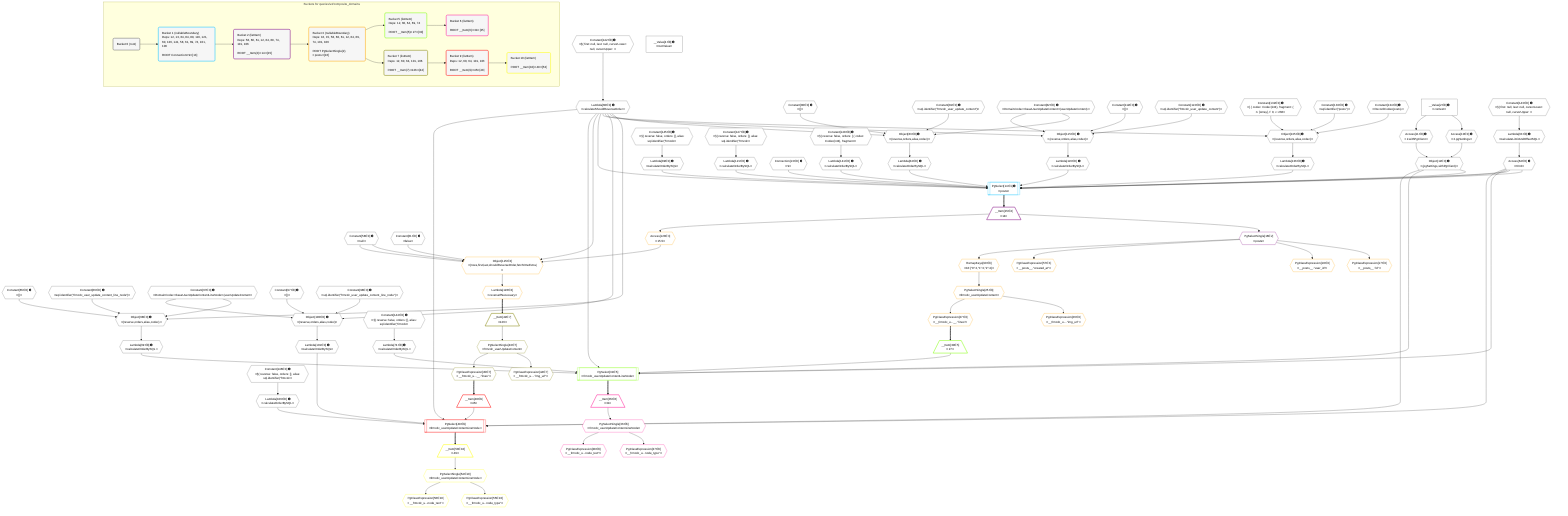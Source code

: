 %%{init: {'themeVariables': { 'fontSize': '12px'}}}%%
graph TD
    classDef path fill:#eee,stroke:#000,color:#000
    classDef plan fill:#fff,stroke-width:1px,color:#000
    classDef itemplan fill:#fff,stroke-width:2px,color:#000
    classDef unbatchedplan fill:#dff,stroke-width:1px,color:#000
    classDef sideeffectplan fill:#fcc,stroke-width:2px,color:#000
    classDef bucket fill:#f6f6f6,color:#000,stroke-width:2px,text-align:left


    %% plan dependencies
    Object68{{"Object[68∈0] ➊<br />ᐸ{reverse,orders,alias,codec}ᐳ"}}:::plan
    Lambda60{{"Lambda[60∈0] ➊<br />ᐸcalculateShouldReverseOrderᐳ"}}:::plan
    Constant65{{"Constant[65∈0] ➊<br />ᐸ[]ᐳ"}}:::plan
    Constant66{{"Constant[66∈0] ➊<br />ᐸsql.identifier(”frmcdc_user_update_content_line_node”)ᐳ"}}:::plan
    Constant67{{"Constant[67∈0] ➊<br />ᐸDomainCodecᐸbaseUserUpdateContentLineNodeᐳ(userUpdateContentᐳ"}}:::plan
    Lambda60 & Constant65 & Constant66 & Constant67 --> Object68
    Object83{{"Object[83∈0] ➊<br />ᐸ{reverse,orders,alias,codec}ᐳ"}}:::plan
    Constant80{{"Constant[80∈0] ➊<br />ᐸ[]ᐳ"}}:::plan
    Constant81{{"Constant[81∈0] ➊<br />ᐸsql.identifier(”frmcdc_user_update_content”)ᐳ"}}:::plan
    Constant82{{"Constant[82∈0] ➊<br />ᐸDomainCodecᐸbaseUserUpdateContentᐳ(userUpdateContent)ᐳ"}}:::plan
    Lambda60 & Constant80 & Constant81 & Constant82 --> Object83
    Object100{{"Object[100∈0] ➊<br />ᐸ{reverse,orders,alias,codec}ᐳ"}}:::plan
    Constant97{{"Constant[97∈0] ➊<br />ᐸ[]ᐳ"}}:::plan
    Constant98{{"Constant[98∈0] ➊<br />ᐸsql.identifier(”frmcdc_user_update_content_line_node”)ᐳ"}}:::plan
    Lambda60 & Constant97 & Constant98 & Constant67 --> Object100
    Object115{{"Object[115∈0] ➊<br />ᐸ{reverse,orders,alias,codec}ᐳ"}}:::plan
    Constant112{{"Constant[112∈0] ➊<br />ᐸ[]ᐳ"}}:::plan
    Constant113{{"Constant[113∈0] ➊<br />ᐸsql.identifier(”frmcdc_user_update_content”)ᐳ"}}:::plan
    Lambda60 & Constant112 & Constant113 & Constant82 --> Object115
    Object135{{"Object[135∈0] ➊<br />ᐸ{reverse,orders,alias,codec}ᐳ"}}:::plan
    Constant132{{"Constant[132∈0] ➊<br />ᐸ[ { codec: Codec(int4), fragment: { n: [Array], f: 0, c: 266ᐳ"}}:::plan
    Constant133{{"Constant[133∈0] ➊<br />ᐸsql.identifier(”posts”)ᐳ"}}:::plan
    Constant134{{"Constant[134∈0] ➊<br />ᐸRecordCodec(posts)ᐳ"}}:::plan
    Lambda60 & Constant132 & Constant133 & Constant134 --> Object135
    Object12{{"Object[12∈0] ➊<br />ᐸ{pgSettings,withPgClient}ᐳ"}}:::plan
    Access10{{"Access[10∈0] ➊<br />ᐸ2.pgSettingsᐳ"}}:::plan
    Access11{{"Access[11∈0] ➊<br />ᐸ2.withPgClientᐳ"}}:::plan
    Access10 & Access11 --> Object12
    __Value2["__Value[2∈0] ➊<br />ᐸcontextᐳ"]:::plan
    __Value2 --> Access10
    __Value2 --> Access11
    Constant142{{"Constant[142∈0] ➊<br />ᐸ§{ first: null, last: null, cursorLower: null, cursorUpper: ᐳ"}}:::plan
    Constant142 --> Lambda60
    Lambda63{{"Lambda[63∈0] ➊<br />ᐸcalculateLimitAndOffsetSQLᐳ"}}:::plan
    Constant143{{"Constant[143∈0] ➊<br />ᐸ§{ first: null, last: null, cursorLower: null, cursorUpper: ᐳ"}}:::plan
    Constant143 --> Lambda63
    Access64{{"Access[64∈0] ➊<br />ᐸ63.0ᐳ"}}:::plan
    Lambda63 --> Access64
    Lambda69{{"Lambda[69∈0] ➊<br />ᐸcalculateOrderBySQLᐳ"}}:::plan
    Object68 --> Lambda69
    Lambda74{{"Lambda[74∈0] ➊<br />ᐸcalculateOrderBySQLᐳ"}}:::plan
    Constant144{{"Constant[144∈0] ➊<br />ᐸ§{ reverse: false, orders: [], alias: sql.identifier(”frmcdcᐳ"}}:::plan
    Constant144 --> Lambda74
    Lambda84{{"Lambda[84∈0] ➊<br />ᐸcalculateOrderBySQLᐳ"}}:::plan
    Object83 --> Lambda84
    Lambda89{{"Lambda[89∈0] ➊<br />ᐸcalculateOrderBySQLᐳ"}}:::plan
    Constant145{{"Constant[145∈0] ➊<br />ᐸ§{ reverse: false, orders: [], alias: sql.identifier(”frmcdcᐳ"}}:::plan
    Constant145 --> Lambda89
    Lambda101{{"Lambda[101∈0] ➊<br />ᐸcalculateOrderBySQLᐳ"}}:::plan
    Object100 --> Lambda101
    Lambda106{{"Lambda[106∈0] ➊<br />ᐸcalculateOrderBySQLᐳ"}}:::plan
    Constant146{{"Constant[146∈0] ➊<br />ᐸ§{ reverse: false, orders: [], alias: sql.identifier(”frmcdcᐳ"}}:::plan
    Constant146 --> Lambda106
    Lambda116{{"Lambda[116∈0] ➊<br />ᐸcalculateOrderBySQLᐳ"}}:::plan
    Object115 --> Lambda116
    Lambda121{{"Lambda[121∈0] ➊<br />ᐸcalculateOrderBySQLᐳ"}}:::plan
    Constant147{{"Constant[147∈0] ➊<br />ᐸ§{ reverse: false, orders: [], alias: sql.identifier(”frmcdcᐳ"}}:::plan
    Constant147 --> Lambda121
    Lambda136{{"Lambda[136∈0] ➊<br />ᐸcalculateOrderBySQLᐳ"}}:::plan
    Object135 --> Lambda136
    Lambda141{{"Lambda[141∈0] ➊<br />ᐸcalculateOrderBySQLᐳ"}}:::plan
    Constant148{{"Constant[148∈0] ➊<br />ᐸ§{ reverse: false, orders: [ { codec: Codec(int4), fragment:ᐳ"}}:::plan
    Constant148 --> Lambda141
    __Value4["__Value[4∈0] ➊<br />ᐸrootValueᐳ"]:::plan
    Connection13{{"Connection[13∈0] ➊<br />ᐸ9ᐳ"}}:::plan
    Constant58{{"Constant[58∈0] ➊<br />ᐸnullᐳ"}}:::plan
    Constant61{{"Constant[61∈0] ➊<br />ᐸfalseᐳ"}}:::plan
    PgSelect14[["PgSelect[14∈1] ➊<br />ᐸpostsᐳ"]]:::plan
    Object12 & Connection13 & Access64 & Lambda84 & Lambda89 & Access64 & Lambda116 & Lambda121 & Lambda60 & Access64 & Lambda136 & Lambda141 --> PgSelect14
    __Item15[/"__Item[15∈2]<br />ᐸ14ᐳ"\]:::itemplan
    PgSelect14 ==> __Item15
    PgSelectSingle16{{"PgSelectSingle[16∈2]<br />ᐸpostsᐳ"}}:::plan
    __Item15 --> PgSelectSingle16
    Object125{{"Object[125∈3]<br />ᐸ{rows,first,last,shouldReverseOrder,fetchOneExtra}ᐳ"}}:::plan
    Access123{{"Access[123∈3]<br />ᐸ15.5ᐳ"}}:::plan
    Access123 & Constant58 & Constant58 & Lambda60 & Constant61 --> Object125
    PgClassExpression17{{"PgClassExpression[17∈3]<br />ᐸ__posts__.”id”ᐳ"}}:::plan
    PgSelectSingle16 --> PgClassExpression17
    PgClassExpression18{{"PgClassExpression[18∈3]<br />ᐸ__posts__.”user_id”ᐳ"}}:::plan
    PgSelectSingle16 --> PgClassExpression18
    PgSelectSingle25{{"PgSelectSingle[25∈3]<br />ᐸfrmcdc_userUpdateContentᐳ"}}:::plan
    RemapKeys90{{"RemapKeys[90∈3]<br />ᐸ16:{”0”:2,”1”:3,”2”:4}ᐳ"}}:::plan
    RemapKeys90 --> PgSelectSingle25
    PgClassExpression26{{"PgClassExpression[26∈3]<br />ᐸ__frmcdc_u....”img_url”ᐳ"}}:::plan
    PgSelectSingle25 --> PgClassExpression26
    PgClassExpression27{{"PgClassExpression[27∈3]<br />ᐸ__frmcdc_u...__.”lines”ᐳ"}}:::plan
    PgSelectSingle25 --> PgClassExpression27
    PgClassExpression57{{"PgClassExpression[57∈3]<br />ᐸ__posts__.”created_at”ᐳ"}}:::plan
    PgSelectSingle16 --> PgClassExpression57
    PgSelectSingle16 --> RemapKeys90
    __Item15 --> Access123
    Lambda126{{"Lambda[126∈3]<br />ᐸreverseIfNecessaryᐳ"}}:::plan
    Object125 --> Lambda126
    PgSelect31[["PgSelect[31∈5]<br />ᐸfrmcdc_userUpdateContentLineNodeᐳ"]]:::plan
    __Item30[/"__Item[30∈5]<br />ᐸ27ᐳ"\]:::itemplan
    Object12 & __Item30 & Lambda60 & Access64 & Lambda69 & Lambda74 --> PgSelect31
    PgClassExpression27 ==> __Item30
    __Item35[/"__Item[35∈6]<br />ᐸ31ᐳ"\]:::itemplan
    PgSelect31 ==> __Item35
    PgSelectSingle36{{"PgSelectSingle[36∈6]<br />ᐸfrmcdc_userUpdateContentLineNodeᐳ"}}:::plan
    __Item35 --> PgSelectSingle36
    PgClassExpression37{{"PgClassExpression[37∈6]<br />ᐸ__frmcdc_u...node_type”ᐳ"}}:::plan
    PgSelectSingle36 --> PgClassExpression37
    PgClassExpression38{{"PgClassExpression[38∈6]<br />ᐸ__frmcdc_u...node_text”ᐳ"}}:::plan
    PgSelectSingle36 --> PgClassExpression38
    __Item42[/"__Item[42∈7]<br />ᐸ126ᐳ"\]:::itemplan
    Lambda126 ==> __Item42
    PgSelectSingle43{{"PgSelectSingle[43∈7]<br />ᐸfrmcdc_userUpdateContentᐳ"}}:::plan
    __Item42 --> PgSelectSingle43
    PgClassExpression44{{"PgClassExpression[44∈7]<br />ᐸ__frmcdc_u....”img_url”ᐳ"}}:::plan
    PgSelectSingle43 --> PgClassExpression44
    PgClassExpression45{{"PgClassExpression[45∈7]<br />ᐸ__frmcdc_u...__.”lines”ᐳ"}}:::plan
    PgSelectSingle43 --> PgClassExpression45
    PgSelect49[["PgSelect[49∈9]<br />ᐸfrmcdc_userUpdateContentLineNodeᐳ"]]:::plan
    __Item48[/"__Item[48∈9]<br />ᐸ45ᐳ"\]:::itemplan
    Object12 & __Item48 & Lambda60 & Access64 & Lambda101 & Lambda106 --> PgSelect49
    PgClassExpression45 ==> __Item48
    __Item53[/"__Item[53∈10]<br />ᐸ49ᐳ"\]:::itemplan
    PgSelect49 ==> __Item53
    PgSelectSingle54{{"PgSelectSingle[54∈10]<br />ᐸfrmcdc_userUpdateContentLineNodeᐳ"}}:::plan
    __Item53 --> PgSelectSingle54
    PgClassExpression55{{"PgClassExpression[55∈10]<br />ᐸ__frmcdc_u...node_type”ᐳ"}}:::plan
    PgSelectSingle54 --> PgClassExpression55
    PgClassExpression56{{"PgClassExpression[56∈10]<br />ᐸ__frmcdc_u...node_text”ᐳ"}}:::plan
    PgSelectSingle54 --> PgClassExpression56

    %% define steps

    subgraph "Buckets for queries/v4/composite_domains"
    Bucket0("Bucket 0 (root)"):::bucket
    classDef bucket0 stroke:#696969
    class Bucket0,__Value2,__Value4,Access10,Access11,Object12,Connection13,Constant58,Lambda60,Constant61,Lambda63,Access64,Constant65,Constant66,Constant67,Object68,Lambda69,Lambda74,Constant80,Constant81,Constant82,Object83,Lambda84,Lambda89,Constant97,Constant98,Object100,Lambda101,Lambda106,Constant112,Constant113,Object115,Lambda116,Lambda121,Constant132,Constant133,Constant134,Object135,Lambda136,Lambda141,Constant142,Constant143,Constant144,Constant145,Constant146,Constant147,Constant148 bucket0
    Bucket1("Bucket 1 (nullableBoundary)<br />Deps: 12, 13, 64, 84, 89, 116, 121, 60, 136, 141, 58, 61, 69, 74, 101, 106<br /><br />ROOT Connectionᐸ9ᐳ[13]"):::bucket
    classDef bucket1 stroke:#00bfff
    class Bucket1,PgSelect14 bucket1
    Bucket2("Bucket 2 (listItem)<br />Deps: 58, 60, 61, 12, 64, 69, 74, 101, 106<br /><br />ROOT __Item{2}ᐸ14ᐳ[15]"):::bucket
    classDef bucket2 stroke:#7f007f
    class Bucket2,__Item15,PgSelectSingle16 bucket2
    Bucket3("Bucket 3 (nullableBoundary)<br />Deps: 16, 15, 58, 60, 61, 12, 64, 69, 74, 101, 106<br /><br />ROOT PgSelectSingle{2}ᐸpostsᐳ[16]"):::bucket
    classDef bucket3 stroke:#ffa500
    class Bucket3,PgClassExpression17,PgClassExpression18,PgSelectSingle25,PgClassExpression26,PgClassExpression27,PgClassExpression57,RemapKeys90,Access123,Object125,Lambda126 bucket3
    Bucket5("Bucket 5 (listItem)<br />Deps: 12, 60, 64, 69, 74<br /><br />ROOT __Item{5}ᐸ27ᐳ[30]"):::bucket
    classDef bucket5 stroke:#7fff00
    class Bucket5,__Item30,PgSelect31 bucket5
    Bucket6("Bucket 6 (listItem)<br /><br />ROOT __Item{6}ᐸ31ᐳ[35]"):::bucket
    classDef bucket6 stroke:#ff1493
    class Bucket6,__Item35,PgSelectSingle36,PgClassExpression37,PgClassExpression38 bucket6
    Bucket7("Bucket 7 (listItem)<br />Deps: 12, 60, 64, 101, 106<br /><br />ROOT __Item{7}ᐸ126ᐳ[42]"):::bucket
    classDef bucket7 stroke:#808000
    class Bucket7,__Item42,PgSelectSingle43,PgClassExpression44,PgClassExpression45 bucket7
    Bucket9("Bucket 9 (listItem)<br />Deps: 12, 60, 64, 101, 106<br /><br />ROOT __Item{9}ᐸ45ᐳ[48]"):::bucket
    classDef bucket9 stroke:#ff0000
    class Bucket9,__Item48,PgSelect49 bucket9
    Bucket10("Bucket 10 (listItem)<br /><br />ROOT __Item{10}ᐸ49ᐳ[53]"):::bucket
    classDef bucket10 stroke:#ffff00
    class Bucket10,__Item53,PgSelectSingle54,PgClassExpression55,PgClassExpression56 bucket10
    Bucket0 --> Bucket1
    Bucket1 --> Bucket2
    Bucket2 --> Bucket3
    Bucket3 --> Bucket5 & Bucket7
    Bucket5 --> Bucket6
    Bucket7 --> Bucket9
    Bucket9 --> Bucket10
    end